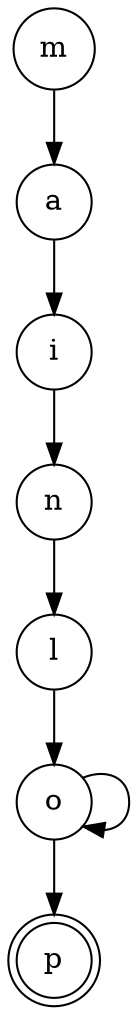 digraph {   
    node [shape = doublecircle, color = black] p ;
    node [shape = circle];
    node [color= black];
    m -> a -> i -> n -> l -> o -> o -> p;	
}